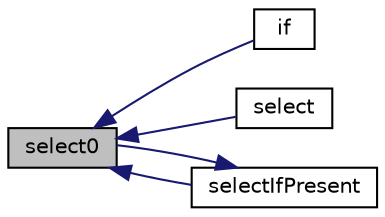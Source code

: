 digraph "select0"
{
  bgcolor="transparent";
  edge [fontname="Helvetica",fontsize="10",labelfontname="Helvetica",labelfontsize="10"];
  node [fontname="Helvetica",fontsize="10",shape=record];
  rankdir="LR";
  Node407 [label="select0",height=0.2,width=0.4,color="black", fillcolor="grey75", style="filled", fontcolor="black"];
  Node407 -> Node408 [dir="back",color="midnightblue",fontsize="10",style="solid",fontname="Helvetica"];
  Node408 [label="if",height=0.2,width=0.4,color="black",URL="$a09659.html#ae8942f32a0cb17de6e25b0148afaf1bf"];
  Node407 -> Node409 [dir="back",color="midnightblue",fontsize="10",style="solid",fontname="Helvetica"];
  Node409 [label="select",height=0.2,width=0.4,color="black",URL="$a27465.html#a6f2644c0b78fb12db15d8ac6a33f60ef",tooltip="Return the set of times selected based on the argList options. "];
  Node407 -> Node410 [dir="back",color="midnightblue",fontsize="10",style="solid",fontname="Helvetica"];
  Node410 [label="selectIfPresent",height=0.2,width=0.4,color="black",URL="$a27465.html#a911e43f77cc44b9d167de1b0a4fb87b5",tooltip="If any time option provided return the set of times (as select0) "];
  Node410 -> Node407 [dir="back",color="midnightblue",fontsize="10",style="solid",fontname="Helvetica"];
}
